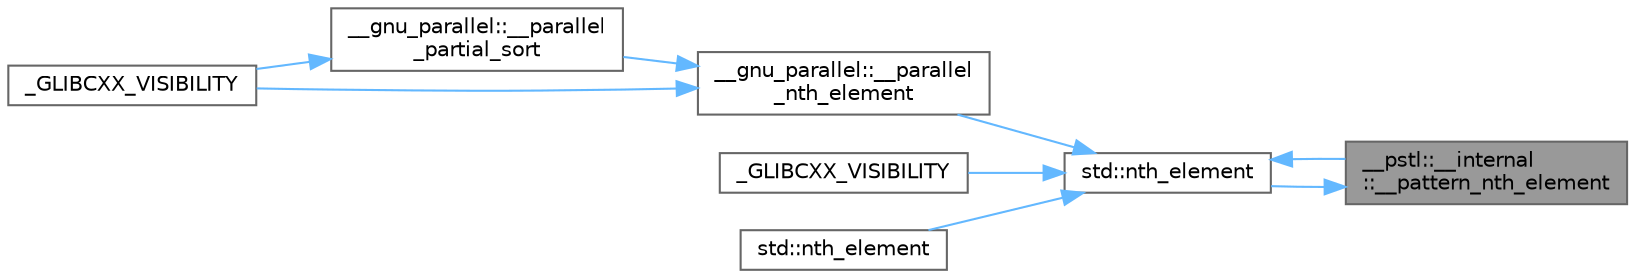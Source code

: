 digraph "__pstl::__internal::__pattern_nth_element"
{
 // LATEX_PDF_SIZE
  bgcolor="transparent";
  edge [fontname=Helvetica,fontsize=10,labelfontname=Helvetica,labelfontsize=10];
  node [fontname=Helvetica,fontsize=10,shape=box,height=0.2,width=0.4];
  rankdir="RL";
  Node1 [id="Node000001",label="__pstl::__internal\l::__pattern_nth_element",height=0.2,width=0.4,color="gray40", fillcolor="grey60", style="filled", fontcolor="black",tooltip=" "];
  Node1 -> Node2 [id="edge9_Node000001_Node000002",dir="back",color="steelblue1",style="solid",tooltip=" "];
  Node2 [id="Node000002",label="std::nth_element",height=0.2,width=0.4,color="grey40", fillcolor="white", style="filled",URL="$namespacestd.html#a9aedeebce40e8d85738b1e6f9ba8c919",tooltip=" "];
  Node2 -> Node3 [id="edge10_Node000002_Node000003",dir="back",color="steelblue1",style="solid",tooltip=" "];
  Node3 [id="Node000003",label="__gnu_parallel::__parallel\l_nth_element",height=0.2,width=0.4,color="grey40", fillcolor="white", style="filled",URL="$namespace____gnu__parallel.html#a1567c37a7562eaee17d13ebda1172586",tooltip="Parallel implementation of std::nth_element()."];
  Node3 -> Node4 [id="edge11_Node000003_Node000004",dir="back",color="steelblue1",style="solid",tooltip=" "];
  Node4 [id="Node000004",label="__gnu_parallel::__parallel\l_partial_sort",height=0.2,width=0.4,color="grey40", fillcolor="white", style="filled",URL="$namespace____gnu__parallel.html#abe60c5cc3788e1b1602175af0057d3f8",tooltip="Parallel implementation of std::partial_sort()."];
  Node4 -> Node5 [id="edge12_Node000004_Node000005",dir="back",color="steelblue1",style="solid",tooltip=" "];
  Node5 [id="Node000005",label="_GLIBCXX_VISIBILITY",height=0.2,width=0.4,color="grey40", fillcolor="white", style="filled",URL="$_classes_2lib_2include_2c_09_09_2parallel_2algo_8h.html#a544d74b2d5d0dd2197f5fd6f02691de0",tooltip=" "];
  Node3 -> Node5 [id="edge13_Node000003_Node000005",dir="back",color="steelblue1",style="solid",tooltip=" "];
  Node2 -> Node1 [id="edge14_Node000002_Node000001",dir="back",color="steelblue1",style="solid",tooltip=" "];
  Node2 -> Node6 [id="edge15_Node000002_Node000006",dir="back",color="steelblue1",style="solid",tooltip=" "];
  Node6 [id="Node000006",label="_GLIBCXX_VISIBILITY",height=0.2,width=0.4,color="grey40", fillcolor="white", style="filled",URL="$_classes_2lib_2include_2c_09_09_2parallel_2algorithmfwd_8h.html#a544d74b2d5d0dd2197f5fd6f02691de0",tooltip=" "];
  Node2 -> Node7 [id="edge16_Node000002_Node000007",dir="back",color="steelblue1",style="solid",tooltip=" "];
  Node7 [id="Node000007",label="std::nth_element",height=0.2,width=0.4,color="grey40", fillcolor="white", style="filled",URL="$namespacestd.html#ab25aacd25552d74a9237a4aff3c5f656",tooltip=" "];
}
